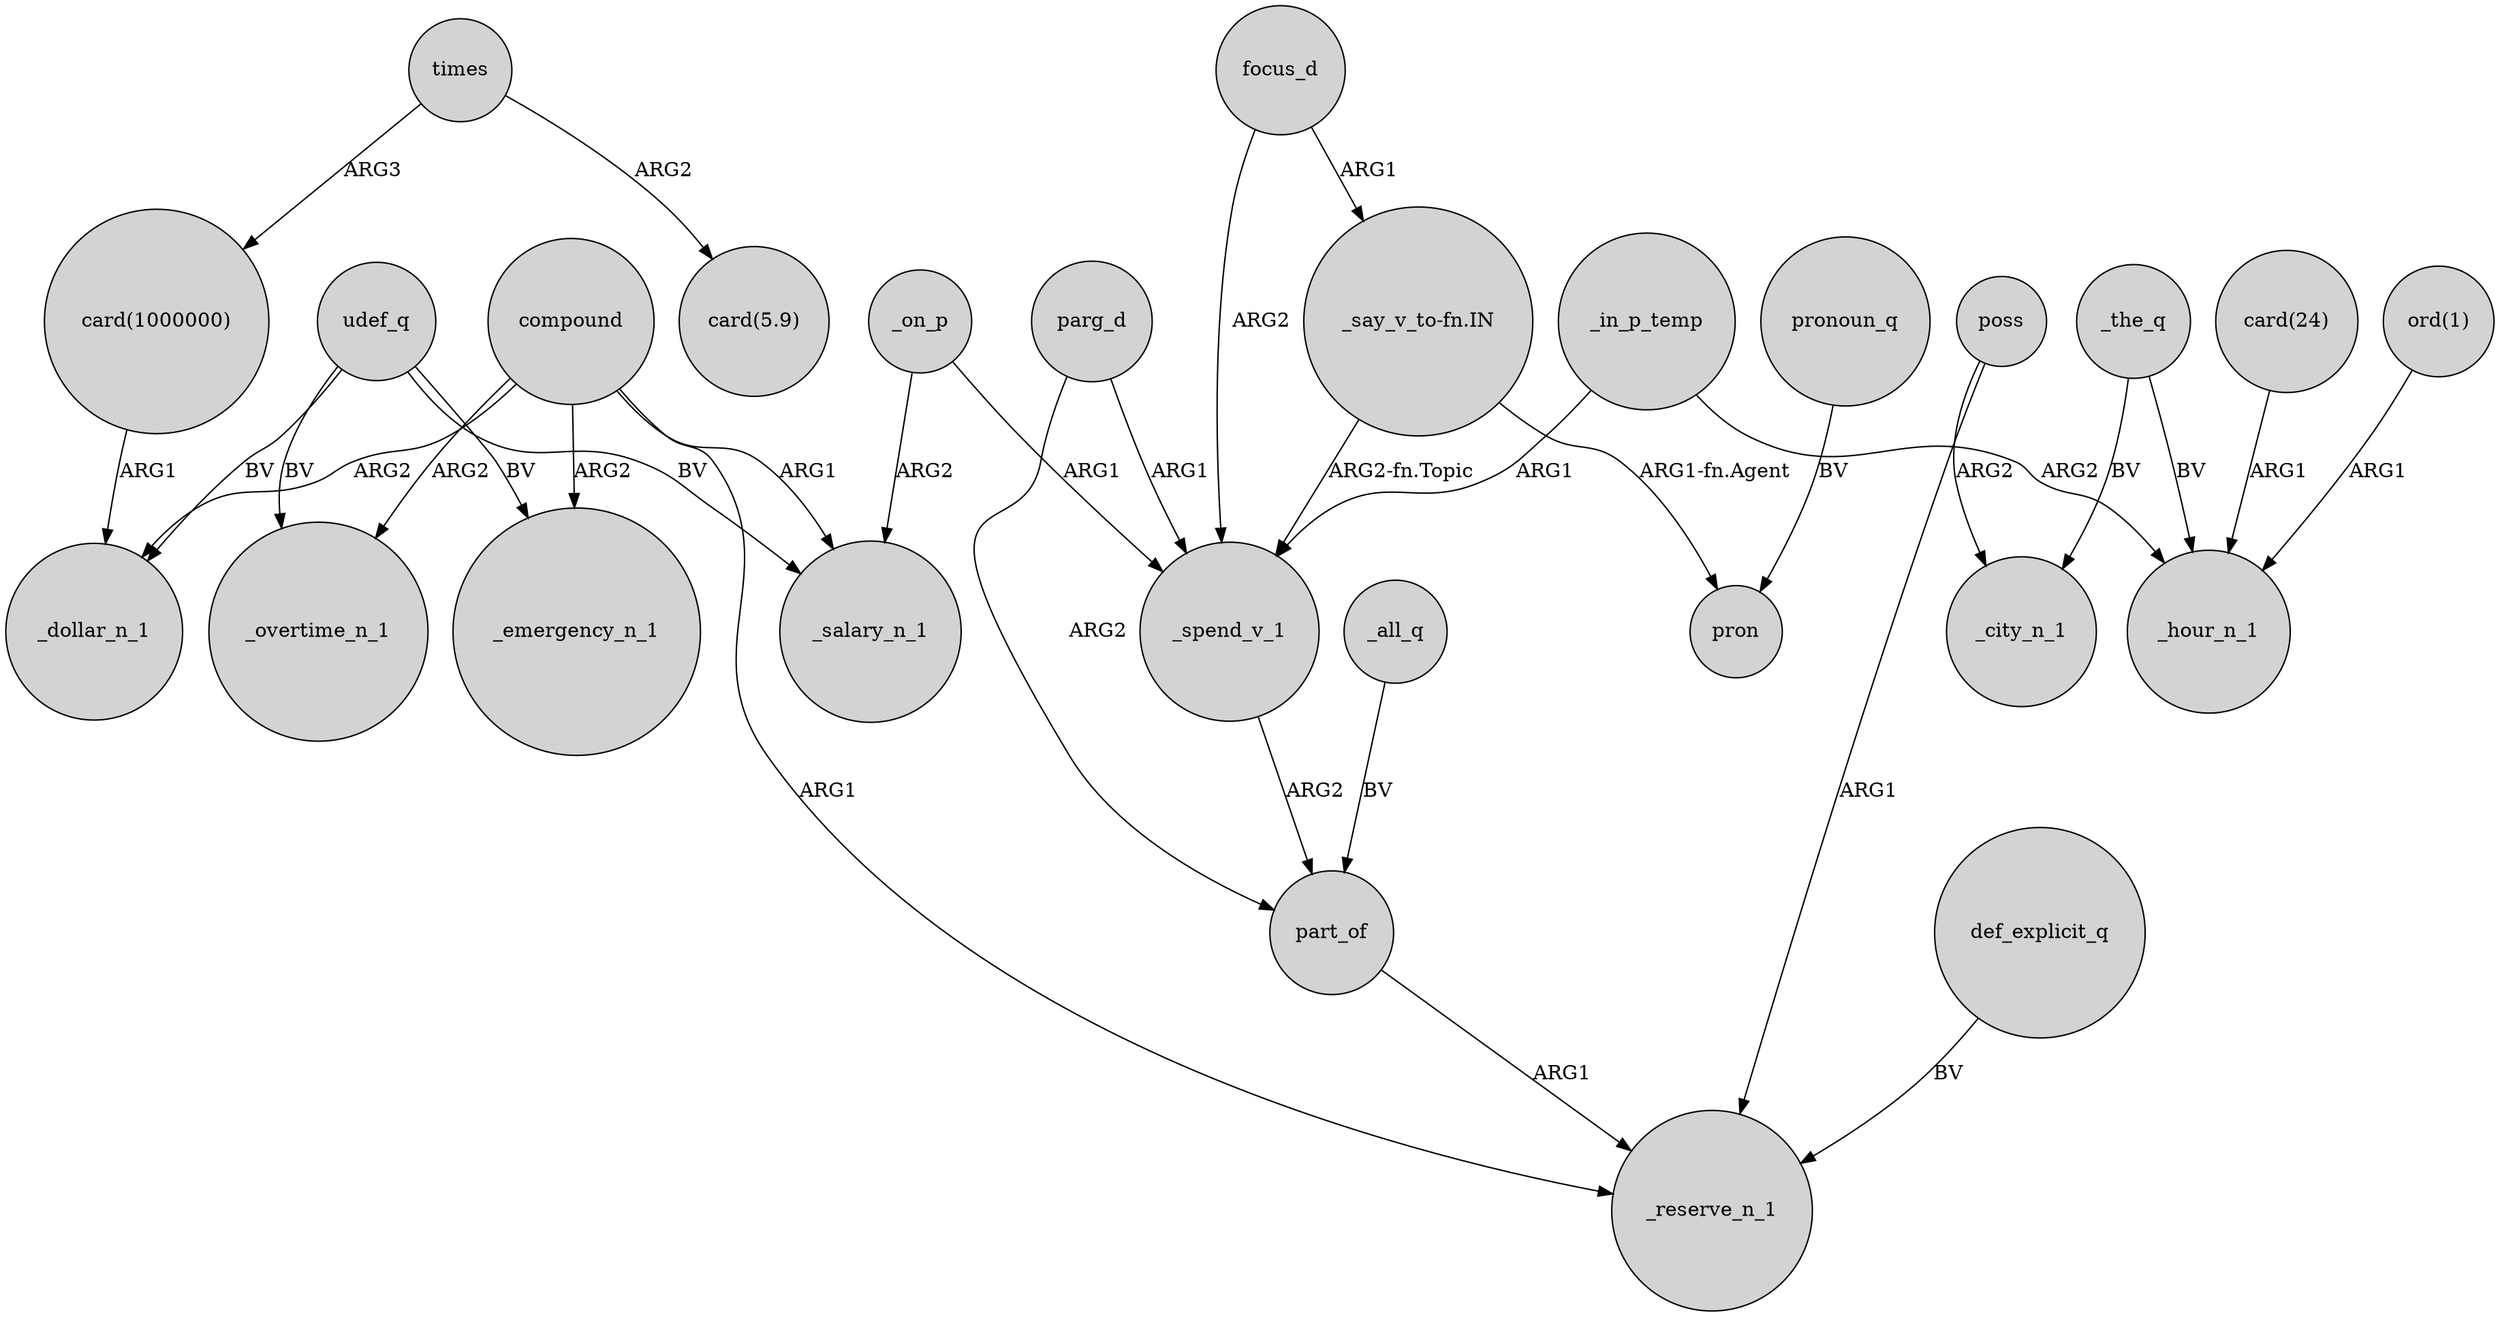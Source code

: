 digraph {
	node [shape=circle style=filled]
	compound -> _emergency_n_1 [label=ARG2]
	"card(1000000)" -> _dollar_n_1 [label=ARG1]
	_spend_v_1 -> part_of [label=ARG2]
	_all_q -> part_of [label=BV]
	focus_d -> _spend_v_1 [label=ARG2]
	_in_p_temp -> _hour_n_1 [label=ARG2]
	part_of -> _reserve_n_1 [label=ARG1]
	"_say_v_to-fn.IN" -> _spend_v_1 [label="ARG2-fn.Topic"]
	"card(24)" -> _hour_n_1 [label=ARG1]
	_on_p -> _spend_v_1 [label=ARG1]
	"ord(1)" -> _hour_n_1 [label=ARG1]
	compound -> _salary_n_1 [label=ARG1]
	_in_p_temp -> _spend_v_1 [label=ARG1]
	compound -> _overtime_n_1 [label=ARG2]
	pronoun_q -> pron [label=BV]
	compound -> _reserve_n_1 [label=ARG1]
	times -> "card(1000000)" [label=ARG3]
	_on_p -> _salary_n_1 [label=ARG2]
	udef_q -> _emergency_n_1 [label=BV]
	_the_q -> _hour_n_1 [label=BV]
	_the_q -> _city_n_1 [label=BV]
	poss -> _reserve_n_1 [label=ARG1]
	"_say_v_to-fn.IN" -> pron [label="ARG1-fn.Agent"]
	parg_d -> _spend_v_1 [label=ARG1]
	parg_d -> part_of [label=ARG2]
	poss -> _city_n_1 [label=ARG2]
	times -> "card(5.9)" [label=ARG2]
	compound -> _dollar_n_1 [label=ARG2]
	udef_q -> _salary_n_1 [label=BV]
	udef_q -> _dollar_n_1 [label=BV]
	focus_d -> "_say_v_to-fn.IN" [label=ARG1]
	udef_q -> _overtime_n_1 [label=BV]
	def_explicit_q -> _reserve_n_1 [label=BV]
}
